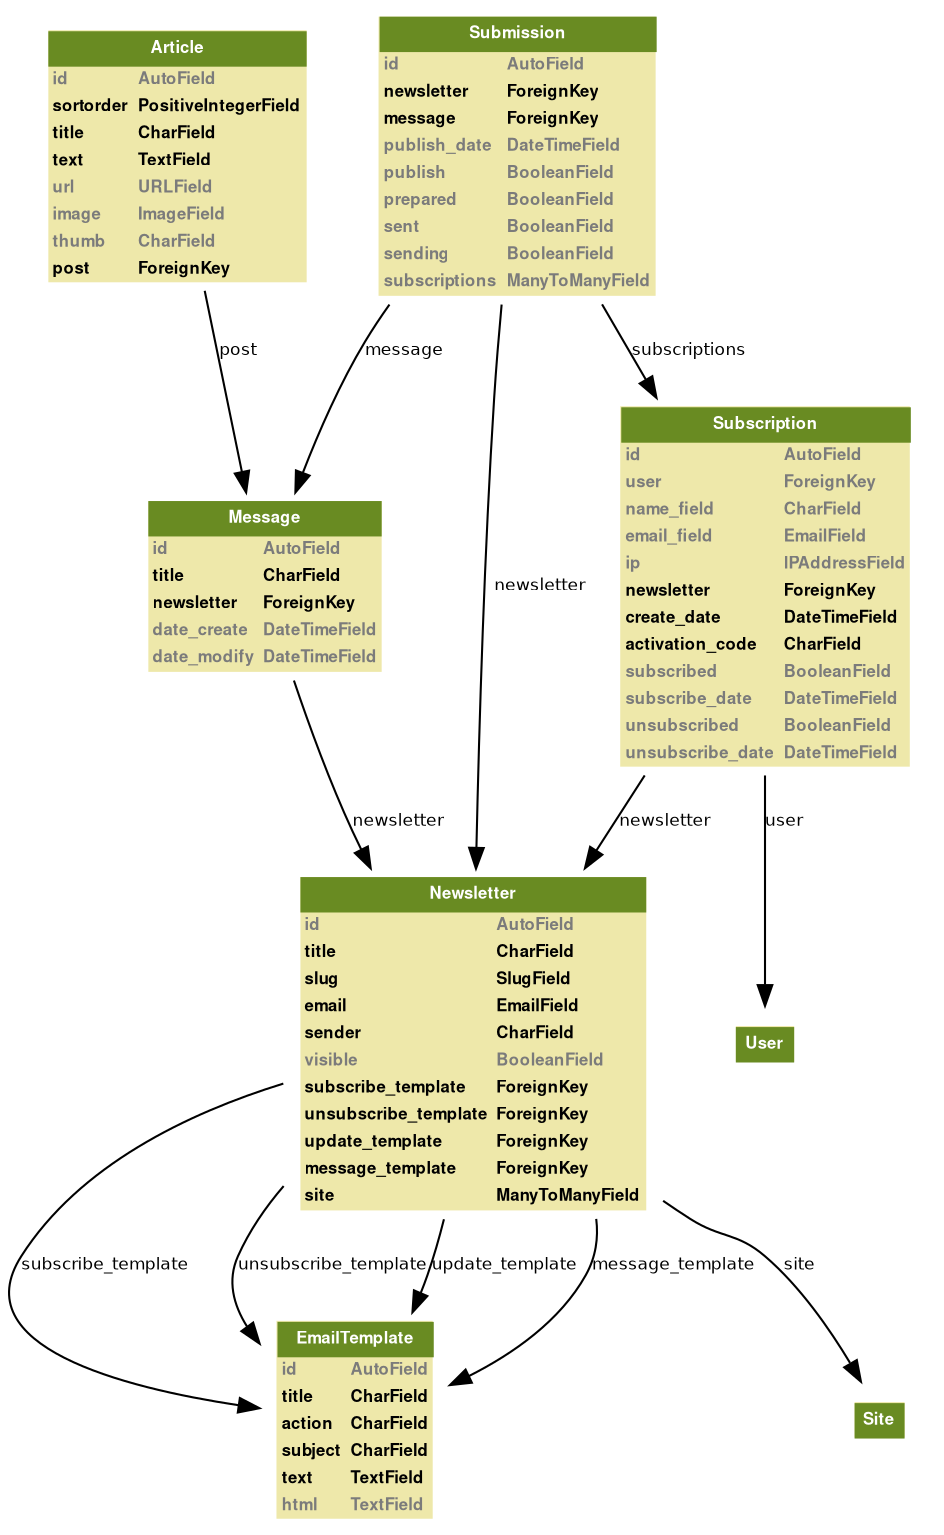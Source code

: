 
digraph name {
  fontname = "Helvetica"
  fontsize = 8

  node [
    fontname = "Helvetica"
    fontsize = 8
    shape = "plaintext"
  ]
  edge [
    fontname = "Helvetica"
    fontsize = 8
  ]





  
    newsletter_models_EmailTemplate [label=<
    <TABLE BGCOLOR="palegoldenrod" BORDER="0" CELLBORDER="0" CELLSPACING="0">
     <TR><TD COLSPAN="2" CELLPADDING="4" ALIGN="CENTER" BGCOLOR="olivedrab4"
     ><FONT FACE="Helvetica Bold" COLOR="white"
     >EmailTemplate</FONT></TD></TR>

    
        
        <TR><TD ALIGN="LEFT" BORDER="0"
        ><FONT COLOR="#7B7B7B" FACE="Helvetica Bold">id</FONT
        ></TD>
        <TD ALIGN="LEFT"
        ><FONT COLOR="#7B7B7B" FACE="Helvetica Bold">AutoField</FONT
        ></TD></TR>
        
        <TR><TD ALIGN="LEFT" BORDER="0"
        ><FONT FACE="Helvetica Bold">title</FONT
        ></TD>
        <TD ALIGN="LEFT"
        ><FONT FACE="Helvetica Bold">CharField</FONT
        ></TD></TR>
        
        <TR><TD ALIGN="LEFT" BORDER="0"
        ><FONT FACE="Helvetica Bold">action</FONT
        ></TD>
        <TD ALIGN="LEFT"
        ><FONT FACE="Helvetica Bold">CharField</FONT
        ></TD></TR>
        
        <TR><TD ALIGN="LEFT" BORDER="0"
        ><FONT FACE="Helvetica Bold">subject</FONT
        ></TD>
        <TD ALIGN="LEFT"
        ><FONT FACE="Helvetica Bold">CharField</FONT
        ></TD></TR>
        
        <TR><TD ALIGN="LEFT" BORDER="0"
        ><FONT FACE="Helvetica Bold">text</FONT
        ></TD>
        <TD ALIGN="LEFT"
        ><FONT FACE="Helvetica Bold">TextField</FONT
        ></TD></TR>
        
        <TR><TD ALIGN="LEFT" BORDER="0"
        ><FONT COLOR="#7B7B7B" FACE="Helvetica Bold">html</FONT
        ></TD>
        <TD ALIGN="LEFT"
        ><FONT COLOR="#7B7B7B" FACE="Helvetica Bold">TextField</FONT
        ></TD></TR>
        
    
    </TABLE>
    >]
  
    newsletter_models_Newsletter [label=<
    <TABLE BGCOLOR="palegoldenrod" BORDER="0" CELLBORDER="0" CELLSPACING="0">
     <TR><TD COLSPAN="2" CELLPADDING="4" ALIGN="CENTER" BGCOLOR="olivedrab4"
     ><FONT FACE="Helvetica Bold" COLOR="white"
     >Newsletter</FONT></TD></TR>

    
        
        <TR><TD ALIGN="LEFT" BORDER="0"
        ><FONT COLOR="#7B7B7B" FACE="Helvetica Bold">id</FONT
        ></TD>
        <TD ALIGN="LEFT"
        ><FONT COLOR="#7B7B7B" FACE="Helvetica Bold">AutoField</FONT
        ></TD></TR>
        
        <TR><TD ALIGN="LEFT" BORDER="0"
        ><FONT FACE="Helvetica Bold">title</FONT
        ></TD>
        <TD ALIGN="LEFT"
        ><FONT FACE="Helvetica Bold">CharField</FONT
        ></TD></TR>
        
        <TR><TD ALIGN="LEFT" BORDER="0"
        ><FONT FACE="Helvetica Bold">slug</FONT
        ></TD>
        <TD ALIGN="LEFT"
        ><FONT FACE="Helvetica Bold">SlugField</FONT
        ></TD></TR>
        
        <TR><TD ALIGN="LEFT" BORDER="0"
        ><FONT FACE="Helvetica Bold">email</FONT
        ></TD>
        <TD ALIGN="LEFT"
        ><FONT FACE="Helvetica Bold">EmailField</FONT
        ></TD></TR>
        
        <TR><TD ALIGN="LEFT" BORDER="0"
        ><FONT FACE="Helvetica Bold">sender</FONT
        ></TD>
        <TD ALIGN="LEFT"
        ><FONT FACE="Helvetica Bold">CharField</FONT
        ></TD></TR>
        
        <TR><TD ALIGN="LEFT" BORDER="0"
        ><FONT COLOR="#7B7B7B" FACE="Helvetica Bold">visible</FONT
        ></TD>
        <TD ALIGN="LEFT"
        ><FONT COLOR="#7B7B7B" FACE="Helvetica Bold">BooleanField</FONT
        ></TD></TR>
        
        <TR><TD ALIGN="LEFT" BORDER="0"
        ><FONT FACE="Helvetica Bold">subscribe_template</FONT
        ></TD>
        <TD ALIGN="LEFT"
        ><FONT FACE="Helvetica Bold">ForeignKey</FONT
        ></TD></TR>
        
        <TR><TD ALIGN="LEFT" BORDER="0"
        ><FONT FACE="Helvetica Bold">unsubscribe_template</FONT
        ></TD>
        <TD ALIGN="LEFT"
        ><FONT FACE="Helvetica Bold">ForeignKey</FONT
        ></TD></TR>
        
        <TR><TD ALIGN="LEFT" BORDER="0"
        ><FONT FACE="Helvetica Bold">update_template</FONT
        ></TD>
        <TD ALIGN="LEFT"
        ><FONT FACE="Helvetica Bold">ForeignKey</FONT
        ></TD></TR>
        
        <TR><TD ALIGN="LEFT" BORDER="0"
        ><FONT FACE="Helvetica Bold">message_template</FONT
        ></TD>
        <TD ALIGN="LEFT"
        ><FONT FACE="Helvetica Bold">ForeignKey</FONT
        ></TD></TR>
        
        <TR><TD ALIGN="LEFT" BORDER="0"
        ><FONT FACE="Helvetica Bold">site</FONT
        ></TD>
        <TD ALIGN="LEFT"
        ><FONT FACE="Helvetica Bold">ManyToManyField</FONT
        ></TD></TR>
        
    
    </TABLE>
    >]
  
    newsletter_models_Subscription [label=<
    <TABLE BGCOLOR="palegoldenrod" BORDER="0" CELLBORDER="0" CELLSPACING="0">
     <TR><TD COLSPAN="2" CELLPADDING="4" ALIGN="CENTER" BGCOLOR="olivedrab4"
     ><FONT FACE="Helvetica Bold" COLOR="white"
     >Subscription</FONT></TD></TR>

    
        
        <TR><TD ALIGN="LEFT" BORDER="0"
        ><FONT COLOR="#7B7B7B" FACE="Helvetica Bold">id</FONT
        ></TD>
        <TD ALIGN="LEFT"
        ><FONT COLOR="#7B7B7B" FACE="Helvetica Bold">AutoField</FONT
        ></TD></TR>
        
        <TR><TD ALIGN="LEFT" BORDER="0"
        ><FONT COLOR="#7B7B7B" FACE="Helvetica Bold">user</FONT
        ></TD>
        <TD ALIGN="LEFT"
        ><FONT COLOR="#7B7B7B" FACE="Helvetica Bold">ForeignKey</FONT
        ></TD></TR>
        
        <TR><TD ALIGN="LEFT" BORDER="0"
        ><FONT COLOR="#7B7B7B" FACE="Helvetica Bold">name_field</FONT
        ></TD>
        <TD ALIGN="LEFT"
        ><FONT COLOR="#7B7B7B" FACE="Helvetica Bold">CharField</FONT
        ></TD></TR>
        
        <TR><TD ALIGN="LEFT" BORDER="0"
        ><FONT COLOR="#7B7B7B" FACE="Helvetica Bold">email_field</FONT
        ></TD>
        <TD ALIGN="LEFT"
        ><FONT COLOR="#7B7B7B" FACE="Helvetica Bold">EmailField</FONT
        ></TD></TR>
        
        <TR><TD ALIGN="LEFT" BORDER="0"
        ><FONT COLOR="#7B7B7B" FACE="Helvetica Bold">ip</FONT
        ></TD>
        <TD ALIGN="LEFT"
        ><FONT COLOR="#7B7B7B" FACE="Helvetica Bold">IPAddressField</FONT
        ></TD></TR>
        
        <TR><TD ALIGN="LEFT" BORDER="0"
        ><FONT FACE="Helvetica Bold">newsletter</FONT
        ></TD>
        <TD ALIGN="LEFT"
        ><FONT FACE="Helvetica Bold">ForeignKey</FONT
        ></TD></TR>
        
        <TR><TD ALIGN="LEFT" BORDER="0"
        ><FONT FACE="Helvetica Bold">create_date</FONT
        ></TD>
        <TD ALIGN="LEFT"
        ><FONT FACE="Helvetica Bold">DateTimeField</FONT
        ></TD></TR>
        
        <TR><TD ALIGN="LEFT" BORDER="0"
        ><FONT FACE="Helvetica Bold">activation_code</FONT
        ></TD>
        <TD ALIGN="LEFT"
        ><FONT FACE="Helvetica Bold">CharField</FONT
        ></TD></TR>
        
        <TR><TD ALIGN="LEFT" BORDER="0"
        ><FONT COLOR="#7B7B7B" FACE="Helvetica Bold">subscribed</FONT
        ></TD>
        <TD ALIGN="LEFT"
        ><FONT COLOR="#7B7B7B" FACE="Helvetica Bold">BooleanField</FONT
        ></TD></TR>
        
        <TR><TD ALIGN="LEFT" BORDER="0"
        ><FONT COLOR="#7B7B7B" FACE="Helvetica Bold">subscribe_date</FONT
        ></TD>
        <TD ALIGN="LEFT"
        ><FONT COLOR="#7B7B7B" FACE="Helvetica Bold">DateTimeField</FONT
        ></TD></TR>
        
        <TR><TD ALIGN="LEFT" BORDER="0"
        ><FONT COLOR="#7B7B7B" FACE="Helvetica Bold">unsubscribed</FONT
        ></TD>
        <TD ALIGN="LEFT"
        ><FONT COLOR="#7B7B7B" FACE="Helvetica Bold">BooleanField</FONT
        ></TD></TR>
        
        <TR><TD ALIGN="LEFT" BORDER="0"
        ><FONT COLOR="#7B7B7B" FACE="Helvetica Bold">unsubscribe_date</FONT
        ></TD>
        <TD ALIGN="LEFT"
        ><FONT COLOR="#7B7B7B" FACE="Helvetica Bold">DateTimeField</FONT
        ></TD></TR>
        
    
    </TABLE>
    >]
  
    newsletter_models_Article [label=<
    <TABLE BGCOLOR="palegoldenrod" BORDER="0" CELLBORDER="0" CELLSPACING="0">
     <TR><TD COLSPAN="2" CELLPADDING="4" ALIGN="CENTER" BGCOLOR="olivedrab4"
     ><FONT FACE="Helvetica Bold" COLOR="white"
     >Article</FONT></TD></TR>

    
        
        <TR><TD ALIGN="LEFT" BORDER="0"
        ><FONT COLOR="#7B7B7B" FACE="Helvetica Bold">id</FONT
        ></TD>
        <TD ALIGN="LEFT"
        ><FONT COLOR="#7B7B7B" FACE="Helvetica Bold">AutoField</FONT
        ></TD></TR>
        
        <TR><TD ALIGN="LEFT" BORDER="0"
        ><FONT FACE="Helvetica Bold">sortorder</FONT
        ></TD>
        <TD ALIGN="LEFT"
        ><FONT FACE="Helvetica Bold">PositiveIntegerField</FONT
        ></TD></TR>
        
        <TR><TD ALIGN="LEFT" BORDER="0"
        ><FONT FACE="Helvetica Bold">title</FONT
        ></TD>
        <TD ALIGN="LEFT"
        ><FONT FACE="Helvetica Bold">CharField</FONT
        ></TD></TR>
        
        <TR><TD ALIGN="LEFT" BORDER="0"
        ><FONT FACE="Helvetica Bold">text</FONT
        ></TD>
        <TD ALIGN="LEFT"
        ><FONT FACE="Helvetica Bold">TextField</FONT
        ></TD></TR>
        
        <TR><TD ALIGN="LEFT" BORDER="0"
        ><FONT COLOR="#7B7B7B" FACE="Helvetica Bold">url</FONT
        ></TD>
        <TD ALIGN="LEFT"
        ><FONT COLOR="#7B7B7B" FACE="Helvetica Bold">URLField</FONT
        ></TD></TR>
        
        <TR><TD ALIGN="LEFT" BORDER="0"
        ><FONT COLOR="#7B7B7B" FACE="Helvetica Bold">image</FONT
        ></TD>
        <TD ALIGN="LEFT"
        ><FONT COLOR="#7B7B7B" FACE="Helvetica Bold">ImageField</FONT
        ></TD></TR>
        
        <TR><TD ALIGN="LEFT" BORDER="0"
        ><FONT COLOR="#7B7B7B" FACE="Helvetica Bold">thumb</FONT
        ></TD>
        <TD ALIGN="LEFT"
        ><FONT COLOR="#7B7B7B" FACE="Helvetica Bold">CharField</FONT
        ></TD></TR>
        
        <TR><TD ALIGN="LEFT" BORDER="0"
        ><FONT FACE="Helvetica Bold">post</FONT
        ></TD>
        <TD ALIGN="LEFT"
        ><FONT FACE="Helvetica Bold">ForeignKey</FONT
        ></TD></TR>
        
    
    </TABLE>
    >]
  
    newsletter_models_Message [label=<
    <TABLE BGCOLOR="palegoldenrod" BORDER="0" CELLBORDER="0" CELLSPACING="0">
     <TR><TD COLSPAN="2" CELLPADDING="4" ALIGN="CENTER" BGCOLOR="olivedrab4"
     ><FONT FACE="Helvetica Bold" COLOR="white"
     >Message</FONT></TD></TR>

    
        
        <TR><TD ALIGN="LEFT" BORDER="0"
        ><FONT COLOR="#7B7B7B" FACE="Helvetica Bold">id</FONT
        ></TD>
        <TD ALIGN="LEFT"
        ><FONT COLOR="#7B7B7B" FACE="Helvetica Bold">AutoField</FONT
        ></TD></TR>
        
        <TR><TD ALIGN="LEFT" BORDER="0"
        ><FONT FACE="Helvetica Bold">title</FONT
        ></TD>
        <TD ALIGN="LEFT"
        ><FONT FACE="Helvetica Bold">CharField</FONT
        ></TD></TR>
        
        <TR><TD ALIGN="LEFT" BORDER="0"
        ><FONT FACE="Helvetica Bold">newsletter</FONT
        ></TD>
        <TD ALIGN="LEFT"
        ><FONT FACE="Helvetica Bold">ForeignKey</FONT
        ></TD></TR>
        
        <TR><TD ALIGN="LEFT" BORDER="0"
        ><FONT COLOR="#7B7B7B" FACE="Helvetica Bold">date_create</FONT
        ></TD>
        <TD ALIGN="LEFT"
        ><FONT COLOR="#7B7B7B" FACE="Helvetica Bold">DateTimeField</FONT
        ></TD></TR>
        
        <TR><TD ALIGN="LEFT" BORDER="0"
        ><FONT COLOR="#7B7B7B" FACE="Helvetica Bold">date_modify</FONT
        ></TD>
        <TD ALIGN="LEFT"
        ><FONT COLOR="#7B7B7B" FACE="Helvetica Bold">DateTimeField</FONT
        ></TD></TR>
        
    
    </TABLE>
    >]
  
    newsletter_models_Submission [label=<
    <TABLE BGCOLOR="palegoldenrod" BORDER="0" CELLBORDER="0" CELLSPACING="0">
     <TR><TD COLSPAN="2" CELLPADDING="4" ALIGN="CENTER" BGCOLOR="olivedrab4"
     ><FONT FACE="Helvetica Bold" COLOR="white"
     >Submission</FONT></TD></TR>

    
        
        <TR><TD ALIGN="LEFT" BORDER="0"
        ><FONT COLOR="#7B7B7B" FACE="Helvetica Bold">id</FONT
        ></TD>
        <TD ALIGN="LEFT"
        ><FONT COLOR="#7B7B7B" FACE="Helvetica Bold">AutoField</FONT
        ></TD></TR>
        
        <TR><TD ALIGN="LEFT" BORDER="0"
        ><FONT FACE="Helvetica Bold">newsletter</FONT
        ></TD>
        <TD ALIGN="LEFT"
        ><FONT FACE="Helvetica Bold">ForeignKey</FONT
        ></TD></TR>
        
        <TR><TD ALIGN="LEFT" BORDER="0"
        ><FONT FACE="Helvetica Bold">message</FONT
        ></TD>
        <TD ALIGN="LEFT"
        ><FONT FACE="Helvetica Bold">ForeignKey</FONT
        ></TD></TR>
        
        <TR><TD ALIGN="LEFT" BORDER="0"
        ><FONT COLOR="#7B7B7B" FACE="Helvetica Bold">publish_date</FONT
        ></TD>
        <TD ALIGN="LEFT"
        ><FONT COLOR="#7B7B7B" FACE="Helvetica Bold">DateTimeField</FONT
        ></TD></TR>
        
        <TR><TD ALIGN="LEFT" BORDER="0"
        ><FONT COLOR="#7B7B7B" FACE="Helvetica Bold">publish</FONT
        ></TD>
        <TD ALIGN="LEFT"
        ><FONT COLOR="#7B7B7B" FACE="Helvetica Bold">BooleanField</FONT
        ></TD></TR>
        
        <TR><TD ALIGN="LEFT" BORDER="0"
        ><FONT COLOR="#7B7B7B" FACE="Helvetica Bold">prepared</FONT
        ></TD>
        <TD ALIGN="LEFT"
        ><FONT COLOR="#7B7B7B" FACE="Helvetica Bold">BooleanField</FONT
        ></TD></TR>
        
        <TR><TD ALIGN="LEFT" BORDER="0"
        ><FONT COLOR="#7B7B7B" FACE="Helvetica Bold">sent</FONT
        ></TD>
        <TD ALIGN="LEFT"
        ><FONT COLOR="#7B7B7B" FACE="Helvetica Bold">BooleanField</FONT
        ></TD></TR>
        
        <TR><TD ALIGN="LEFT" BORDER="0"
        ><FONT COLOR="#7B7B7B" FACE="Helvetica Bold">sending</FONT
        ></TD>
        <TD ALIGN="LEFT"
        ><FONT COLOR="#7B7B7B" FACE="Helvetica Bold">BooleanField</FONT
        ></TD></TR>
        
        <TR><TD ALIGN="LEFT" BORDER="0"
        ><FONT COLOR="#7B7B7B" FACE="Helvetica Bold">subscriptions</FONT
        ></TD>
        <TD ALIGN="LEFT"
        ><FONT COLOR="#7B7B7B" FACE="Helvetica Bold">ManyToManyField</FONT
        ></TD></TR>
        
    
    </TABLE>
    >]
  




  
    
  
    
    
    newsletter_models_Newsletter -> newsletter_models_EmailTemplate
    [label="subscribe_template"] ;
    
    
    newsletter_models_Newsletter -> newsletter_models_EmailTemplate
    [label="unsubscribe_template"] ;
    
    
    newsletter_models_Newsletter -> newsletter_models_EmailTemplate
    [label="update_template"] ;
    
    
    newsletter_models_Newsletter -> newsletter_models_EmailTemplate
    [label="message_template"] ;
    
    
    django_contrib_sites_models_Site [label=<
        <TABLE BGCOLOR="palegoldenrod" BORDER="0" CELLBORDER="0" CELLSPACING="0">
        <TR><TD COLSPAN="2" CELLPADDING="4" ALIGN="CENTER" BGCOLOR="olivedrab4"
        ><FONT FACE="Helvetica Bold" COLOR="white"
        >Site</FONT></TD></TR>
        </TABLE>
        >]
    
    newsletter_models_Newsletter -> django_contrib_sites_models_Site
    [label="site"] [arrowhead=normal arrowtail=normal];
    
  
    
    
    django_contrib_auth_models_User [label=<
        <TABLE BGCOLOR="palegoldenrod" BORDER="0" CELLBORDER="0" CELLSPACING="0">
        <TR><TD COLSPAN="2" CELLPADDING="4" ALIGN="CENTER" BGCOLOR="olivedrab4"
        ><FONT FACE="Helvetica Bold" COLOR="white"
        >User</FONT></TD></TR>
        </TABLE>
        >]
    
    newsletter_models_Subscription -> django_contrib_auth_models_User
    [label="user"] ;
    
    
    newsletter_models_Subscription -> newsletter_models_Newsletter
    [label="newsletter"] ;
    
  
    
    
    newsletter_models_Article -> newsletter_models_Message
    [label="post"] ;
    
  
    
    
    newsletter_models_Message -> newsletter_models_Newsletter
    [label="newsletter"] ;
    
  
    
    
    newsletter_models_Submission -> newsletter_models_Newsletter
    [label="newsletter"] ;
    
    
    newsletter_models_Submission -> newsletter_models_Message
    [label="message"] ;
    
    
    newsletter_models_Submission -> newsletter_models_Subscription
    [label="subscriptions"] [arrowhead=normal arrowtail=normal];
    
  


}

